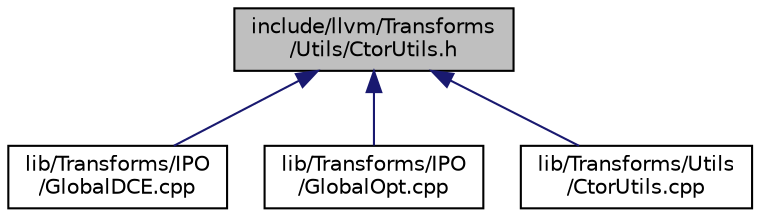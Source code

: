 digraph "include/llvm/Transforms/Utils/CtorUtils.h"
{
 // LATEX_PDF_SIZE
  bgcolor="transparent";
  edge [fontname="Helvetica",fontsize="10",labelfontname="Helvetica",labelfontsize="10"];
  node [fontname="Helvetica",fontsize="10",shape="box"];
  Node1 [label="include/llvm/Transforms\l/Utils/CtorUtils.h",height=0.2,width=0.4,color="black", fillcolor="grey75", style="filled", fontcolor="black",tooltip=" "];
  Node1 -> Node2 [dir="back",color="midnightblue",fontsize="10",style="solid",fontname="Helvetica"];
  Node2 [label="lib/Transforms/IPO\l/GlobalDCE.cpp",height=0.2,width=0.4,color="black",URL="$GlobalDCE_8cpp.html",tooltip=" "];
  Node1 -> Node3 [dir="back",color="midnightblue",fontsize="10",style="solid",fontname="Helvetica"];
  Node3 [label="lib/Transforms/IPO\l/GlobalOpt.cpp",height=0.2,width=0.4,color="black",URL="$GlobalOpt_8cpp.html",tooltip=" "];
  Node1 -> Node4 [dir="back",color="midnightblue",fontsize="10",style="solid",fontname="Helvetica"];
  Node4 [label="lib/Transforms/Utils\l/CtorUtils.cpp",height=0.2,width=0.4,color="black",URL="$CtorUtils_8cpp.html",tooltip=" "];
}
